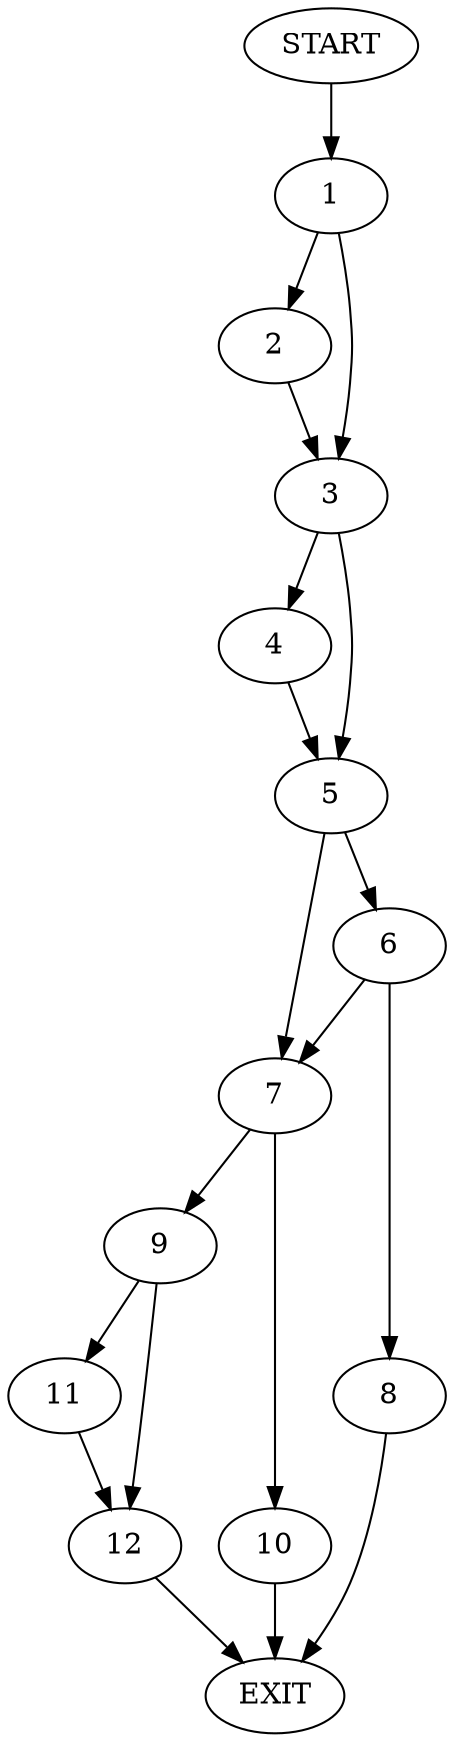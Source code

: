 digraph {
0 [label="START"]
13 [label="EXIT"]
0 -> 1
1 -> 2
1 -> 3
2 -> 3
3 -> 4
3 -> 5
4 -> 5
5 -> 6
5 -> 7
6 -> 8
6 -> 7
7 -> 9
7 -> 10
8 -> 13
10 -> 13
9 -> 11
9 -> 12
12 -> 13
11 -> 12
}

